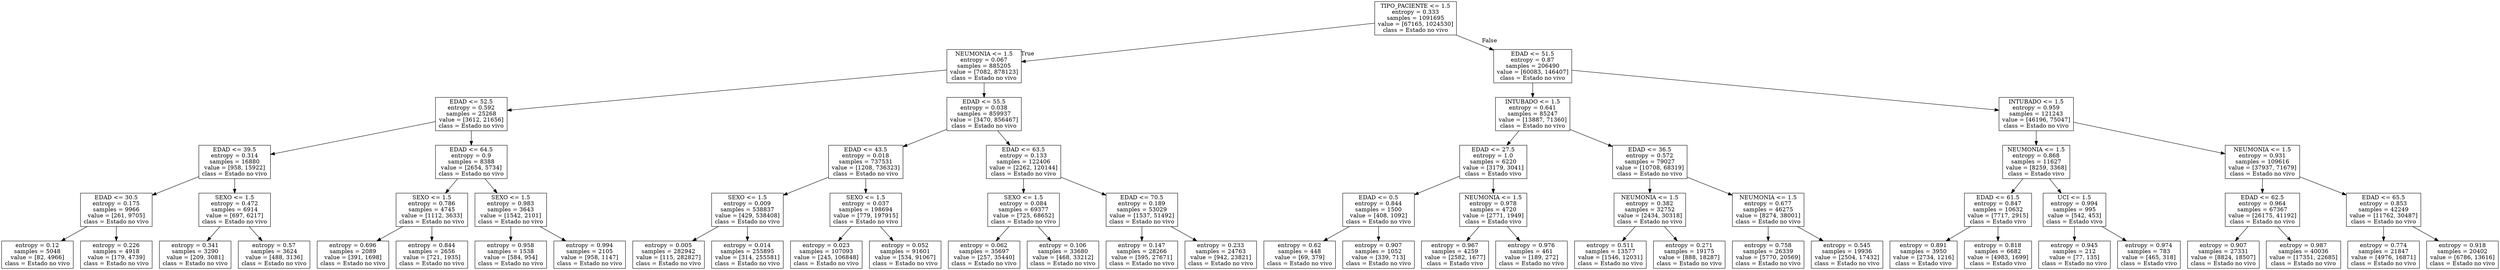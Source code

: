 digraph Tree {
node [shape=box] ;
0 [label="TIPO_PACIENTE <= 1.5\nentropy = 0.333\nsamples = 1091695\nvalue = [67165, 1024530]\nclass = Estado no vivo"] ;
1 [label="NEUMONIA <= 1.5\nentropy = 0.067\nsamples = 885205\nvalue = [7082, 878123]\nclass = Estado no vivo"] ;
0 -> 1 [labeldistance=2.5, labelangle=45, headlabel="True"] ;
2 [label="EDAD <= 52.5\nentropy = 0.592\nsamples = 25268\nvalue = [3612, 21656]\nclass = Estado no vivo"] ;
1 -> 2 ;
3 [label="EDAD <= 39.5\nentropy = 0.314\nsamples = 16880\nvalue = [958, 15922]\nclass = Estado no vivo"] ;
2 -> 3 ;
4 [label="EDAD <= 30.5\nentropy = 0.175\nsamples = 9966\nvalue = [261, 9705]\nclass = Estado no vivo"] ;
3 -> 4 ;
5 [label="entropy = 0.12\nsamples = 5048\nvalue = [82, 4966]\nclass = Estado no vivo"] ;
4 -> 5 ;
6 [label="entropy = 0.226\nsamples = 4918\nvalue = [179, 4739]\nclass = Estado no vivo"] ;
4 -> 6 ;
7 [label="SEXO <= 1.5\nentropy = 0.472\nsamples = 6914\nvalue = [697, 6217]\nclass = Estado no vivo"] ;
3 -> 7 ;
8 [label="entropy = 0.341\nsamples = 3290\nvalue = [209, 3081]\nclass = Estado no vivo"] ;
7 -> 8 ;
9 [label="entropy = 0.57\nsamples = 3624\nvalue = [488, 3136]\nclass = Estado no vivo"] ;
7 -> 9 ;
10 [label="EDAD <= 64.5\nentropy = 0.9\nsamples = 8388\nvalue = [2654, 5734]\nclass = Estado no vivo"] ;
2 -> 10 ;
11 [label="SEXO <= 1.5\nentropy = 0.786\nsamples = 4745\nvalue = [1112, 3633]\nclass = Estado no vivo"] ;
10 -> 11 ;
12 [label="entropy = 0.696\nsamples = 2089\nvalue = [391, 1698]\nclass = Estado no vivo"] ;
11 -> 12 ;
13 [label="entropy = 0.844\nsamples = 2656\nvalue = [721, 1935]\nclass = Estado no vivo"] ;
11 -> 13 ;
14 [label="SEXO <= 1.5\nentropy = 0.983\nsamples = 3643\nvalue = [1542, 2101]\nclass = Estado no vivo"] ;
10 -> 14 ;
15 [label="entropy = 0.958\nsamples = 1538\nvalue = [584, 954]\nclass = Estado no vivo"] ;
14 -> 15 ;
16 [label="entropy = 0.994\nsamples = 2105\nvalue = [958, 1147]\nclass = Estado no vivo"] ;
14 -> 16 ;
17 [label="EDAD <= 55.5\nentropy = 0.038\nsamples = 859937\nvalue = [3470, 856467]\nclass = Estado no vivo"] ;
1 -> 17 ;
18 [label="EDAD <= 43.5\nentropy = 0.018\nsamples = 737531\nvalue = [1208, 736323]\nclass = Estado no vivo"] ;
17 -> 18 ;
19 [label="SEXO <= 1.5\nentropy = 0.009\nsamples = 538837\nvalue = [429, 538408]\nclass = Estado no vivo"] ;
18 -> 19 ;
20 [label="entropy = 0.005\nsamples = 282942\nvalue = [115, 282827]\nclass = Estado no vivo"] ;
19 -> 20 ;
21 [label="entropy = 0.014\nsamples = 255895\nvalue = [314, 255581]\nclass = Estado no vivo"] ;
19 -> 21 ;
22 [label="SEXO <= 1.5\nentropy = 0.037\nsamples = 198694\nvalue = [779, 197915]\nclass = Estado no vivo"] ;
18 -> 22 ;
23 [label="entropy = 0.023\nsamples = 107093\nvalue = [245, 106848]\nclass = Estado no vivo"] ;
22 -> 23 ;
24 [label="entropy = 0.052\nsamples = 91601\nvalue = [534, 91067]\nclass = Estado no vivo"] ;
22 -> 24 ;
25 [label="EDAD <= 63.5\nentropy = 0.133\nsamples = 122406\nvalue = [2262, 120144]\nclass = Estado no vivo"] ;
17 -> 25 ;
26 [label="SEXO <= 1.5\nentropy = 0.084\nsamples = 69377\nvalue = [725, 68652]\nclass = Estado no vivo"] ;
25 -> 26 ;
27 [label="entropy = 0.062\nsamples = 35697\nvalue = [257, 35440]\nclass = Estado no vivo"] ;
26 -> 27 ;
28 [label="entropy = 0.106\nsamples = 33680\nvalue = [468, 33212]\nclass = Estado no vivo"] ;
26 -> 28 ;
29 [label="EDAD <= 70.5\nentropy = 0.189\nsamples = 53029\nvalue = [1537, 51492]\nclass = Estado no vivo"] ;
25 -> 29 ;
30 [label="entropy = 0.147\nsamples = 28266\nvalue = [595, 27671]\nclass = Estado no vivo"] ;
29 -> 30 ;
31 [label="entropy = 0.233\nsamples = 24763\nvalue = [942, 23821]\nclass = Estado no vivo"] ;
29 -> 31 ;
32 [label="EDAD <= 51.5\nentropy = 0.87\nsamples = 206490\nvalue = [60083, 146407]\nclass = Estado no vivo"] ;
0 -> 32 [labeldistance=2.5, labelangle=-45, headlabel="False"] ;
33 [label="INTUBADO <= 1.5\nentropy = 0.641\nsamples = 85247\nvalue = [13887, 71360]\nclass = Estado no vivo"] ;
32 -> 33 ;
34 [label="EDAD <= 27.5\nentropy = 1.0\nsamples = 6220\nvalue = [3179, 3041]\nclass = Estado vivo"] ;
33 -> 34 ;
35 [label="EDAD <= 0.5\nentropy = 0.844\nsamples = 1500\nvalue = [408, 1092]\nclass = Estado no vivo"] ;
34 -> 35 ;
36 [label="entropy = 0.62\nsamples = 448\nvalue = [69, 379]\nclass = Estado no vivo"] ;
35 -> 36 ;
37 [label="entropy = 0.907\nsamples = 1052\nvalue = [339, 713]\nclass = Estado no vivo"] ;
35 -> 37 ;
38 [label="NEUMONIA <= 1.5\nentropy = 0.978\nsamples = 4720\nvalue = [2771, 1949]\nclass = Estado vivo"] ;
34 -> 38 ;
39 [label="entropy = 0.967\nsamples = 4259\nvalue = [2582, 1677]\nclass = Estado vivo"] ;
38 -> 39 ;
40 [label="entropy = 0.976\nsamples = 461\nvalue = [189, 272]\nclass = Estado no vivo"] ;
38 -> 40 ;
41 [label="EDAD <= 36.5\nentropy = 0.572\nsamples = 79027\nvalue = [10708, 68319]\nclass = Estado no vivo"] ;
33 -> 41 ;
42 [label="NEUMONIA <= 1.5\nentropy = 0.382\nsamples = 32752\nvalue = [2434, 30318]\nclass = Estado no vivo"] ;
41 -> 42 ;
43 [label="entropy = 0.511\nsamples = 13577\nvalue = [1546, 12031]\nclass = Estado no vivo"] ;
42 -> 43 ;
44 [label="entropy = 0.271\nsamples = 19175\nvalue = [888, 18287]\nclass = Estado no vivo"] ;
42 -> 44 ;
45 [label="NEUMONIA <= 1.5\nentropy = 0.677\nsamples = 46275\nvalue = [8274, 38001]\nclass = Estado no vivo"] ;
41 -> 45 ;
46 [label="entropy = 0.758\nsamples = 26339\nvalue = [5770, 20569]\nclass = Estado no vivo"] ;
45 -> 46 ;
47 [label="entropy = 0.545\nsamples = 19936\nvalue = [2504, 17432]\nclass = Estado no vivo"] ;
45 -> 47 ;
48 [label="INTUBADO <= 1.5\nentropy = 0.959\nsamples = 121243\nvalue = [46196, 75047]\nclass = Estado no vivo"] ;
32 -> 48 ;
49 [label="NEUMONIA <= 1.5\nentropy = 0.868\nsamples = 11627\nvalue = [8259, 3368]\nclass = Estado vivo"] ;
48 -> 49 ;
50 [label="EDAD <= 61.5\nentropy = 0.847\nsamples = 10632\nvalue = [7717, 2915]\nclass = Estado vivo"] ;
49 -> 50 ;
51 [label="entropy = 0.891\nsamples = 3950\nvalue = [2734, 1216]\nclass = Estado vivo"] ;
50 -> 51 ;
52 [label="entropy = 0.818\nsamples = 6682\nvalue = [4983, 1699]\nclass = Estado vivo"] ;
50 -> 52 ;
53 [label="UCI <= 1.5\nentropy = 0.994\nsamples = 995\nvalue = [542, 453]\nclass = Estado vivo"] ;
49 -> 53 ;
54 [label="entropy = 0.945\nsamples = 212\nvalue = [77, 135]\nclass = Estado no vivo"] ;
53 -> 54 ;
55 [label="entropy = 0.974\nsamples = 783\nvalue = [465, 318]\nclass = Estado vivo"] ;
53 -> 55 ;
56 [label="NEUMONIA <= 1.5\nentropy = 0.931\nsamples = 109616\nvalue = [37937, 71679]\nclass = Estado no vivo"] ;
48 -> 56 ;
57 [label="EDAD <= 62.5\nentropy = 0.964\nsamples = 67367\nvalue = [26175, 41192]\nclass = Estado no vivo"] ;
56 -> 57 ;
58 [label="entropy = 0.907\nsamples = 27331\nvalue = [8824, 18507]\nclass = Estado no vivo"] ;
57 -> 58 ;
59 [label="entropy = 0.987\nsamples = 40036\nvalue = [17351, 22685]\nclass = Estado no vivo"] ;
57 -> 59 ;
60 [label="EDAD <= 65.5\nentropy = 0.853\nsamples = 42249\nvalue = [11762, 30487]\nclass = Estado no vivo"] ;
56 -> 60 ;
61 [label="entropy = 0.774\nsamples = 21847\nvalue = [4976, 16871]\nclass = Estado no vivo"] ;
60 -> 61 ;
62 [label="entropy = 0.918\nsamples = 20402\nvalue = [6786, 13616]\nclass = Estado no vivo"] ;
60 -> 62 ;
}